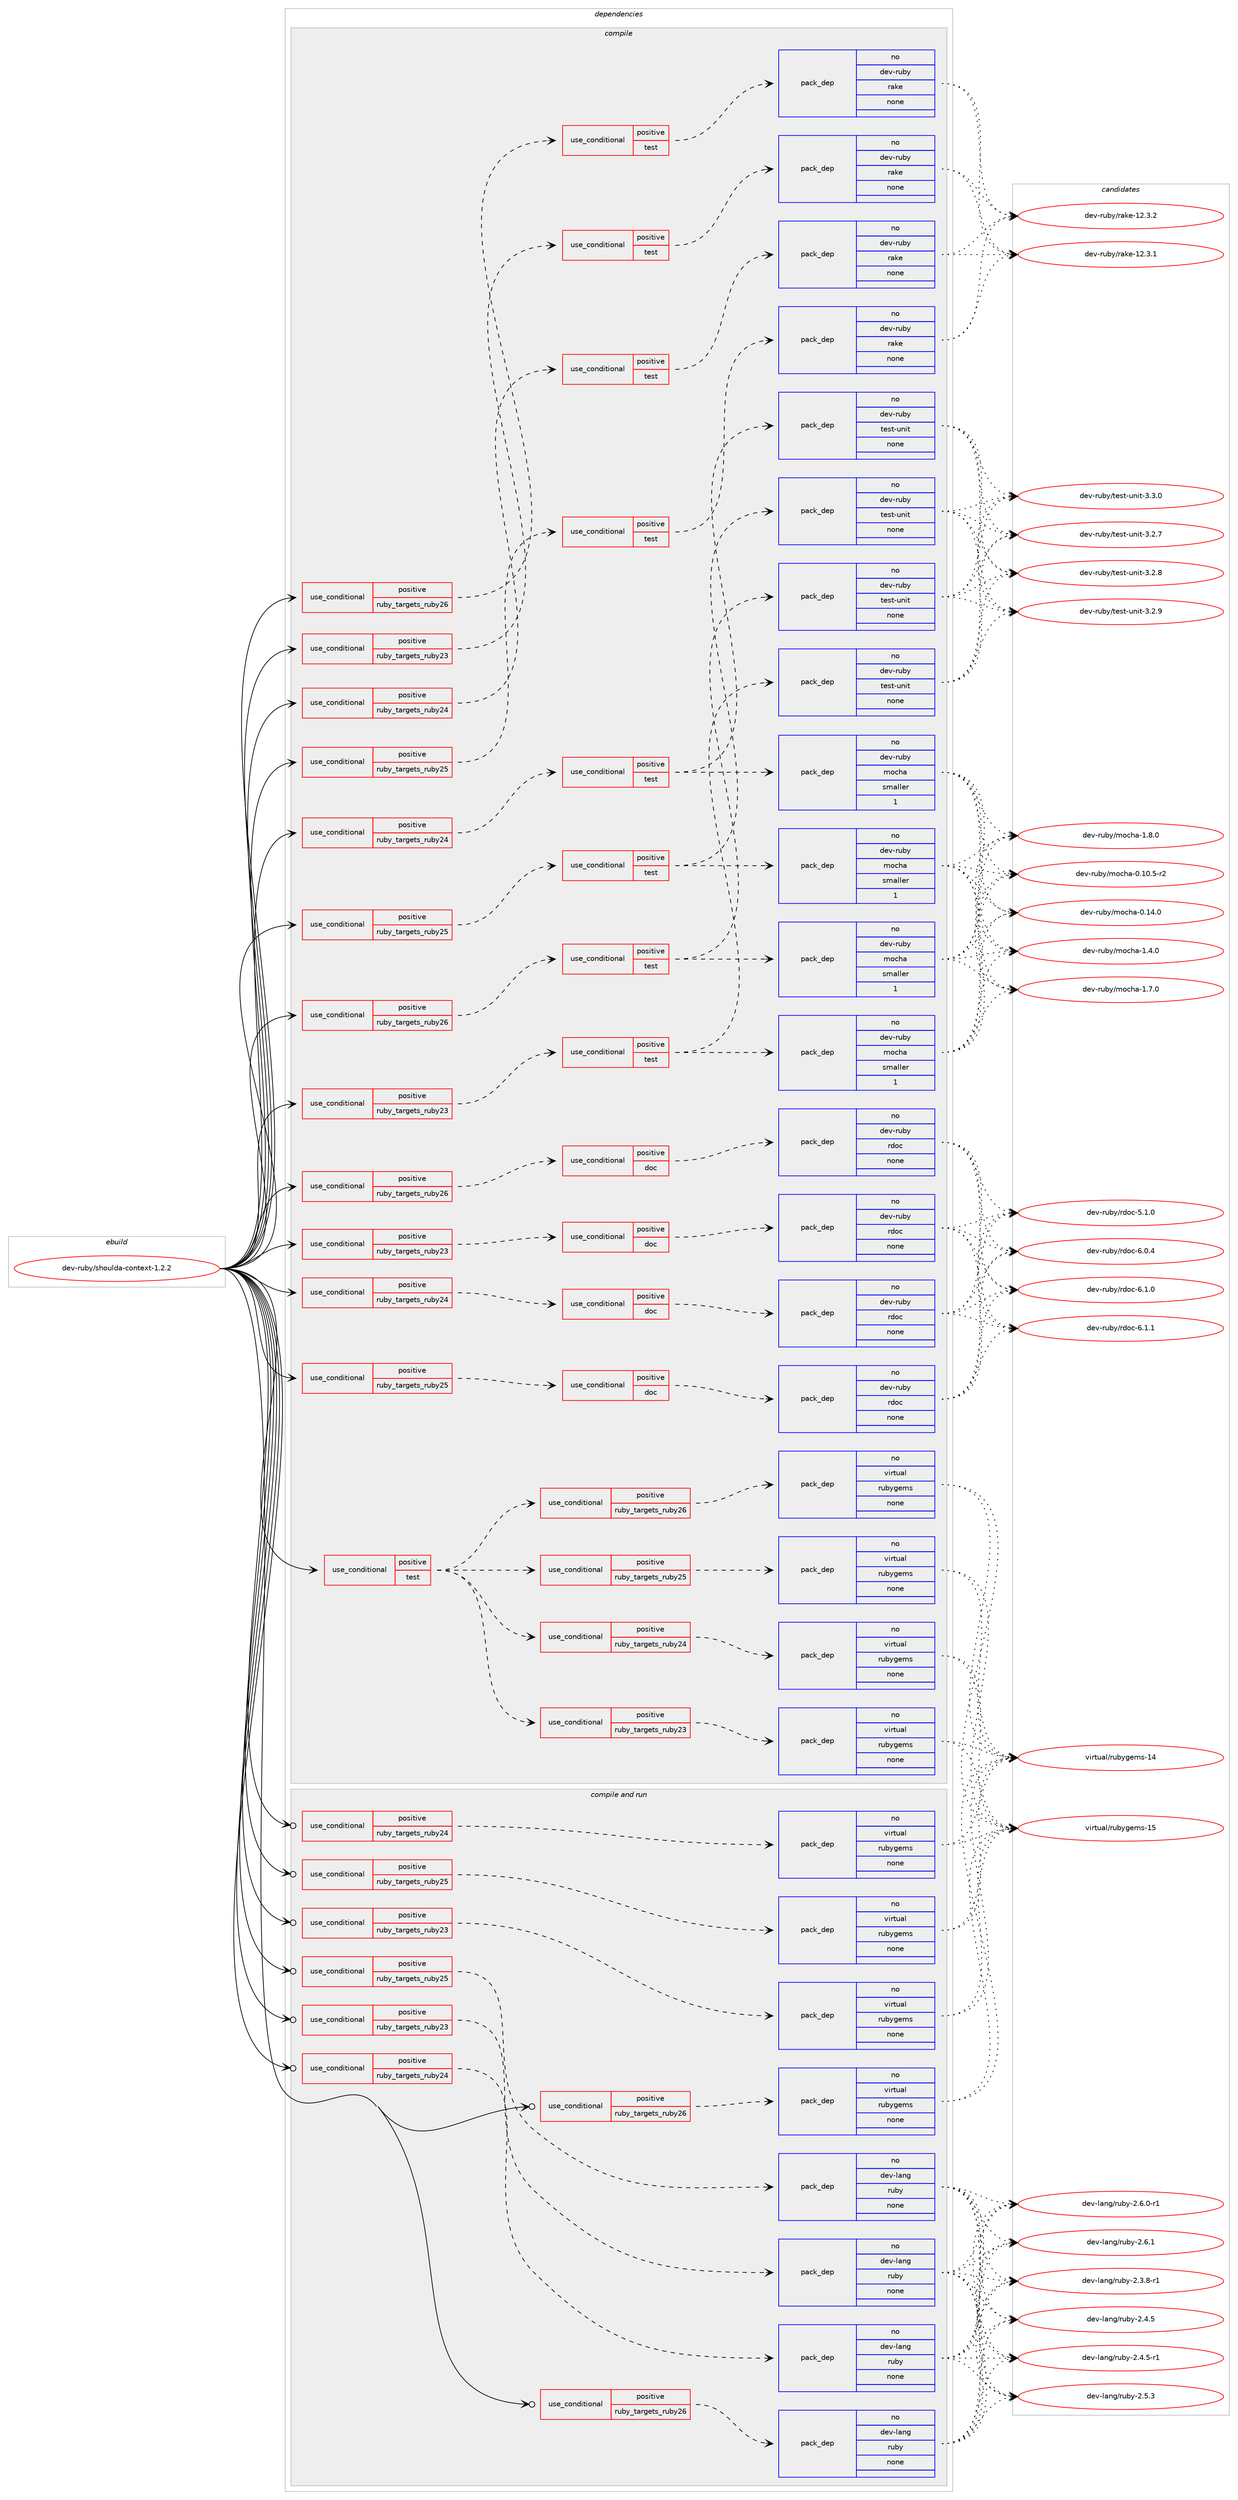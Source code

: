 digraph prolog {

# *************
# Graph options
# *************

newrank=true;
concentrate=true;
compound=true;
graph [rankdir=LR,fontname=Helvetica,fontsize=10,ranksep=1.5];#, ranksep=2.5, nodesep=0.2];
edge  [arrowhead=vee];
node  [fontname=Helvetica,fontsize=10];

# **********
# The ebuild
# **********

subgraph cluster_leftcol {
color=gray;
rank=same;
label=<<i>ebuild</i>>;
id [label="dev-ruby/shoulda-context-1.2.2", color=red, width=4, href="../dev-ruby/shoulda-context-1.2.2.svg"];
}

# ****************
# The dependencies
# ****************

subgraph cluster_midcol {
color=gray;
label=<<i>dependencies</i>>;
subgraph cluster_compile {
fillcolor="#eeeeee";
style=filled;
label=<<i>compile</i>>;
subgraph cond418018 {
dependency1529075 [label=<<TABLE BORDER="0" CELLBORDER="1" CELLSPACING="0" CELLPADDING="4"><TR><TD ROWSPAN="3" CELLPADDING="10">use_conditional</TD></TR><TR><TD>positive</TD></TR><TR><TD>ruby_targets_ruby23</TD></TR></TABLE>>, shape=none, color=red];
subgraph cond418019 {
dependency1529076 [label=<<TABLE BORDER="0" CELLBORDER="1" CELLSPACING="0" CELLPADDING="4"><TR><TD ROWSPAN="3" CELLPADDING="10">use_conditional</TD></TR><TR><TD>positive</TD></TR><TR><TD>doc</TD></TR></TABLE>>, shape=none, color=red];
subgraph pack1087550 {
dependency1529077 [label=<<TABLE BORDER="0" CELLBORDER="1" CELLSPACING="0" CELLPADDING="4" WIDTH="220"><TR><TD ROWSPAN="6" CELLPADDING="30">pack_dep</TD></TR><TR><TD WIDTH="110">no</TD></TR><TR><TD>dev-ruby</TD></TR><TR><TD>rdoc</TD></TR><TR><TD>none</TD></TR><TR><TD></TD></TR></TABLE>>, shape=none, color=blue];
}
dependency1529076:e -> dependency1529077:w [weight=20,style="dashed",arrowhead="vee"];
}
dependency1529075:e -> dependency1529076:w [weight=20,style="dashed",arrowhead="vee"];
}
id:e -> dependency1529075:w [weight=20,style="solid",arrowhead="vee"];
subgraph cond418020 {
dependency1529078 [label=<<TABLE BORDER="0" CELLBORDER="1" CELLSPACING="0" CELLPADDING="4"><TR><TD ROWSPAN="3" CELLPADDING="10">use_conditional</TD></TR><TR><TD>positive</TD></TR><TR><TD>ruby_targets_ruby23</TD></TR></TABLE>>, shape=none, color=red];
subgraph cond418021 {
dependency1529079 [label=<<TABLE BORDER="0" CELLBORDER="1" CELLSPACING="0" CELLPADDING="4"><TR><TD ROWSPAN="3" CELLPADDING="10">use_conditional</TD></TR><TR><TD>positive</TD></TR><TR><TD>test</TD></TR></TABLE>>, shape=none, color=red];
subgraph pack1087551 {
dependency1529080 [label=<<TABLE BORDER="0" CELLBORDER="1" CELLSPACING="0" CELLPADDING="4" WIDTH="220"><TR><TD ROWSPAN="6" CELLPADDING="30">pack_dep</TD></TR><TR><TD WIDTH="110">no</TD></TR><TR><TD>dev-ruby</TD></TR><TR><TD>rake</TD></TR><TR><TD>none</TD></TR><TR><TD></TD></TR></TABLE>>, shape=none, color=blue];
}
dependency1529079:e -> dependency1529080:w [weight=20,style="dashed",arrowhead="vee"];
}
dependency1529078:e -> dependency1529079:w [weight=20,style="dashed",arrowhead="vee"];
}
id:e -> dependency1529078:w [weight=20,style="solid",arrowhead="vee"];
subgraph cond418022 {
dependency1529081 [label=<<TABLE BORDER="0" CELLBORDER="1" CELLSPACING="0" CELLPADDING="4"><TR><TD ROWSPAN="3" CELLPADDING="10">use_conditional</TD></TR><TR><TD>positive</TD></TR><TR><TD>ruby_targets_ruby23</TD></TR></TABLE>>, shape=none, color=red];
subgraph cond418023 {
dependency1529082 [label=<<TABLE BORDER="0" CELLBORDER="1" CELLSPACING="0" CELLPADDING="4"><TR><TD ROWSPAN="3" CELLPADDING="10">use_conditional</TD></TR><TR><TD>positive</TD></TR><TR><TD>test</TD></TR></TABLE>>, shape=none, color=red];
subgraph pack1087552 {
dependency1529083 [label=<<TABLE BORDER="0" CELLBORDER="1" CELLSPACING="0" CELLPADDING="4" WIDTH="220"><TR><TD ROWSPAN="6" CELLPADDING="30">pack_dep</TD></TR><TR><TD WIDTH="110">no</TD></TR><TR><TD>dev-ruby</TD></TR><TR><TD>test-unit</TD></TR><TR><TD>none</TD></TR><TR><TD></TD></TR></TABLE>>, shape=none, color=blue];
}
dependency1529082:e -> dependency1529083:w [weight=20,style="dashed",arrowhead="vee"];
subgraph pack1087553 {
dependency1529084 [label=<<TABLE BORDER="0" CELLBORDER="1" CELLSPACING="0" CELLPADDING="4" WIDTH="220"><TR><TD ROWSPAN="6" CELLPADDING="30">pack_dep</TD></TR><TR><TD WIDTH="110">no</TD></TR><TR><TD>dev-ruby</TD></TR><TR><TD>mocha</TD></TR><TR><TD>smaller</TD></TR><TR><TD>1</TD></TR></TABLE>>, shape=none, color=blue];
}
dependency1529082:e -> dependency1529084:w [weight=20,style="dashed",arrowhead="vee"];
}
dependency1529081:e -> dependency1529082:w [weight=20,style="dashed",arrowhead="vee"];
}
id:e -> dependency1529081:w [weight=20,style="solid",arrowhead="vee"];
subgraph cond418024 {
dependency1529085 [label=<<TABLE BORDER="0" CELLBORDER="1" CELLSPACING="0" CELLPADDING="4"><TR><TD ROWSPAN="3" CELLPADDING="10">use_conditional</TD></TR><TR><TD>positive</TD></TR><TR><TD>ruby_targets_ruby24</TD></TR></TABLE>>, shape=none, color=red];
subgraph cond418025 {
dependency1529086 [label=<<TABLE BORDER="0" CELLBORDER="1" CELLSPACING="0" CELLPADDING="4"><TR><TD ROWSPAN="3" CELLPADDING="10">use_conditional</TD></TR><TR><TD>positive</TD></TR><TR><TD>doc</TD></TR></TABLE>>, shape=none, color=red];
subgraph pack1087554 {
dependency1529087 [label=<<TABLE BORDER="0" CELLBORDER="1" CELLSPACING="0" CELLPADDING="4" WIDTH="220"><TR><TD ROWSPAN="6" CELLPADDING="30">pack_dep</TD></TR><TR><TD WIDTH="110">no</TD></TR><TR><TD>dev-ruby</TD></TR><TR><TD>rdoc</TD></TR><TR><TD>none</TD></TR><TR><TD></TD></TR></TABLE>>, shape=none, color=blue];
}
dependency1529086:e -> dependency1529087:w [weight=20,style="dashed",arrowhead="vee"];
}
dependency1529085:e -> dependency1529086:w [weight=20,style="dashed",arrowhead="vee"];
}
id:e -> dependency1529085:w [weight=20,style="solid",arrowhead="vee"];
subgraph cond418026 {
dependency1529088 [label=<<TABLE BORDER="0" CELLBORDER="1" CELLSPACING="0" CELLPADDING="4"><TR><TD ROWSPAN="3" CELLPADDING="10">use_conditional</TD></TR><TR><TD>positive</TD></TR><TR><TD>ruby_targets_ruby24</TD></TR></TABLE>>, shape=none, color=red];
subgraph cond418027 {
dependency1529089 [label=<<TABLE BORDER="0" CELLBORDER="1" CELLSPACING="0" CELLPADDING="4"><TR><TD ROWSPAN="3" CELLPADDING="10">use_conditional</TD></TR><TR><TD>positive</TD></TR><TR><TD>test</TD></TR></TABLE>>, shape=none, color=red];
subgraph pack1087555 {
dependency1529090 [label=<<TABLE BORDER="0" CELLBORDER="1" CELLSPACING="0" CELLPADDING="4" WIDTH="220"><TR><TD ROWSPAN="6" CELLPADDING="30">pack_dep</TD></TR><TR><TD WIDTH="110">no</TD></TR><TR><TD>dev-ruby</TD></TR><TR><TD>rake</TD></TR><TR><TD>none</TD></TR><TR><TD></TD></TR></TABLE>>, shape=none, color=blue];
}
dependency1529089:e -> dependency1529090:w [weight=20,style="dashed",arrowhead="vee"];
}
dependency1529088:e -> dependency1529089:w [weight=20,style="dashed",arrowhead="vee"];
}
id:e -> dependency1529088:w [weight=20,style="solid",arrowhead="vee"];
subgraph cond418028 {
dependency1529091 [label=<<TABLE BORDER="0" CELLBORDER="1" CELLSPACING="0" CELLPADDING="4"><TR><TD ROWSPAN="3" CELLPADDING="10">use_conditional</TD></TR><TR><TD>positive</TD></TR><TR><TD>ruby_targets_ruby24</TD></TR></TABLE>>, shape=none, color=red];
subgraph cond418029 {
dependency1529092 [label=<<TABLE BORDER="0" CELLBORDER="1" CELLSPACING="0" CELLPADDING="4"><TR><TD ROWSPAN="3" CELLPADDING="10">use_conditional</TD></TR><TR><TD>positive</TD></TR><TR><TD>test</TD></TR></TABLE>>, shape=none, color=red];
subgraph pack1087556 {
dependency1529093 [label=<<TABLE BORDER="0" CELLBORDER="1" CELLSPACING="0" CELLPADDING="4" WIDTH="220"><TR><TD ROWSPAN="6" CELLPADDING="30">pack_dep</TD></TR><TR><TD WIDTH="110">no</TD></TR><TR><TD>dev-ruby</TD></TR><TR><TD>test-unit</TD></TR><TR><TD>none</TD></TR><TR><TD></TD></TR></TABLE>>, shape=none, color=blue];
}
dependency1529092:e -> dependency1529093:w [weight=20,style="dashed",arrowhead="vee"];
subgraph pack1087557 {
dependency1529094 [label=<<TABLE BORDER="0" CELLBORDER="1" CELLSPACING="0" CELLPADDING="4" WIDTH="220"><TR><TD ROWSPAN="6" CELLPADDING="30">pack_dep</TD></TR><TR><TD WIDTH="110">no</TD></TR><TR><TD>dev-ruby</TD></TR><TR><TD>mocha</TD></TR><TR><TD>smaller</TD></TR><TR><TD>1</TD></TR></TABLE>>, shape=none, color=blue];
}
dependency1529092:e -> dependency1529094:w [weight=20,style="dashed",arrowhead="vee"];
}
dependency1529091:e -> dependency1529092:w [weight=20,style="dashed",arrowhead="vee"];
}
id:e -> dependency1529091:w [weight=20,style="solid",arrowhead="vee"];
subgraph cond418030 {
dependency1529095 [label=<<TABLE BORDER="0" CELLBORDER="1" CELLSPACING="0" CELLPADDING="4"><TR><TD ROWSPAN="3" CELLPADDING="10">use_conditional</TD></TR><TR><TD>positive</TD></TR><TR><TD>ruby_targets_ruby25</TD></TR></TABLE>>, shape=none, color=red];
subgraph cond418031 {
dependency1529096 [label=<<TABLE BORDER="0" CELLBORDER="1" CELLSPACING="0" CELLPADDING="4"><TR><TD ROWSPAN="3" CELLPADDING="10">use_conditional</TD></TR><TR><TD>positive</TD></TR><TR><TD>doc</TD></TR></TABLE>>, shape=none, color=red];
subgraph pack1087558 {
dependency1529097 [label=<<TABLE BORDER="0" CELLBORDER="1" CELLSPACING="0" CELLPADDING="4" WIDTH="220"><TR><TD ROWSPAN="6" CELLPADDING="30">pack_dep</TD></TR><TR><TD WIDTH="110">no</TD></TR><TR><TD>dev-ruby</TD></TR><TR><TD>rdoc</TD></TR><TR><TD>none</TD></TR><TR><TD></TD></TR></TABLE>>, shape=none, color=blue];
}
dependency1529096:e -> dependency1529097:w [weight=20,style="dashed",arrowhead="vee"];
}
dependency1529095:e -> dependency1529096:w [weight=20,style="dashed",arrowhead="vee"];
}
id:e -> dependency1529095:w [weight=20,style="solid",arrowhead="vee"];
subgraph cond418032 {
dependency1529098 [label=<<TABLE BORDER="0" CELLBORDER="1" CELLSPACING="0" CELLPADDING="4"><TR><TD ROWSPAN="3" CELLPADDING="10">use_conditional</TD></TR><TR><TD>positive</TD></TR><TR><TD>ruby_targets_ruby25</TD></TR></TABLE>>, shape=none, color=red];
subgraph cond418033 {
dependency1529099 [label=<<TABLE BORDER="0" CELLBORDER="1" CELLSPACING="0" CELLPADDING="4"><TR><TD ROWSPAN="3" CELLPADDING="10">use_conditional</TD></TR><TR><TD>positive</TD></TR><TR><TD>test</TD></TR></TABLE>>, shape=none, color=red];
subgraph pack1087559 {
dependency1529100 [label=<<TABLE BORDER="0" CELLBORDER="1" CELLSPACING="0" CELLPADDING="4" WIDTH="220"><TR><TD ROWSPAN="6" CELLPADDING="30">pack_dep</TD></TR><TR><TD WIDTH="110">no</TD></TR><TR><TD>dev-ruby</TD></TR><TR><TD>rake</TD></TR><TR><TD>none</TD></TR><TR><TD></TD></TR></TABLE>>, shape=none, color=blue];
}
dependency1529099:e -> dependency1529100:w [weight=20,style="dashed",arrowhead="vee"];
}
dependency1529098:e -> dependency1529099:w [weight=20,style="dashed",arrowhead="vee"];
}
id:e -> dependency1529098:w [weight=20,style="solid",arrowhead="vee"];
subgraph cond418034 {
dependency1529101 [label=<<TABLE BORDER="0" CELLBORDER="1" CELLSPACING="0" CELLPADDING="4"><TR><TD ROWSPAN="3" CELLPADDING="10">use_conditional</TD></TR><TR><TD>positive</TD></TR><TR><TD>ruby_targets_ruby25</TD></TR></TABLE>>, shape=none, color=red];
subgraph cond418035 {
dependency1529102 [label=<<TABLE BORDER="0" CELLBORDER="1" CELLSPACING="0" CELLPADDING="4"><TR><TD ROWSPAN="3" CELLPADDING="10">use_conditional</TD></TR><TR><TD>positive</TD></TR><TR><TD>test</TD></TR></TABLE>>, shape=none, color=red];
subgraph pack1087560 {
dependency1529103 [label=<<TABLE BORDER="0" CELLBORDER="1" CELLSPACING="0" CELLPADDING="4" WIDTH="220"><TR><TD ROWSPAN="6" CELLPADDING="30">pack_dep</TD></TR><TR><TD WIDTH="110">no</TD></TR><TR><TD>dev-ruby</TD></TR><TR><TD>test-unit</TD></TR><TR><TD>none</TD></TR><TR><TD></TD></TR></TABLE>>, shape=none, color=blue];
}
dependency1529102:e -> dependency1529103:w [weight=20,style="dashed",arrowhead="vee"];
subgraph pack1087561 {
dependency1529104 [label=<<TABLE BORDER="0" CELLBORDER="1" CELLSPACING="0" CELLPADDING="4" WIDTH="220"><TR><TD ROWSPAN="6" CELLPADDING="30">pack_dep</TD></TR><TR><TD WIDTH="110">no</TD></TR><TR><TD>dev-ruby</TD></TR><TR><TD>mocha</TD></TR><TR><TD>smaller</TD></TR><TR><TD>1</TD></TR></TABLE>>, shape=none, color=blue];
}
dependency1529102:e -> dependency1529104:w [weight=20,style="dashed",arrowhead="vee"];
}
dependency1529101:e -> dependency1529102:w [weight=20,style="dashed",arrowhead="vee"];
}
id:e -> dependency1529101:w [weight=20,style="solid",arrowhead="vee"];
subgraph cond418036 {
dependency1529105 [label=<<TABLE BORDER="0" CELLBORDER="1" CELLSPACING="0" CELLPADDING="4"><TR><TD ROWSPAN="3" CELLPADDING="10">use_conditional</TD></TR><TR><TD>positive</TD></TR><TR><TD>ruby_targets_ruby26</TD></TR></TABLE>>, shape=none, color=red];
subgraph cond418037 {
dependency1529106 [label=<<TABLE BORDER="0" CELLBORDER="1" CELLSPACING="0" CELLPADDING="4"><TR><TD ROWSPAN="3" CELLPADDING="10">use_conditional</TD></TR><TR><TD>positive</TD></TR><TR><TD>doc</TD></TR></TABLE>>, shape=none, color=red];
subgraph pack1087562 {
dependency1529107 [label=<<TABLE BORDER="0" CELLBORDER="1" CELLSPACING="0" CELLPADDING="4" WIDTH="220"><TR><TD ROWSPAN="6" CELLPADDING="30">pack_dep</TD></TR><TR><TD WIDTH="110">no</TD></TR><TR><TD>dev-ruby</TD></TR><TR><TD>rdoc</TD></TR><TR><TD>none</TD></TR><TR><TD></TD></TR></TABLE>>, shape=none, color=blue];
}
dependency1529106:e -> dependency1529107:w [weight=20,style="dashed",arrowhead="vee"];
}
dependency1529105:e -> dependency1529106:w [weight=20,style="dashed",arrowhead="vee"];
}
id:e -> dependency1529105:w [weight=20,style="solid",arrowhead="vee"];
subgraph cond418038 {
dependency1529108 [label=<<TABLE BORDER="0" CELLBORDER="1" CELLSPACING="0" CELLPADDING="4"><TR><TD ROWSPAN="3" CELLPADDING="10">use_conditional</TD></TR><TR><TD>positive</TD></TR><TR><TD>ruby_targets_ruby26</TD></TR></TABLE>>, shape=none, color=red];
subgraph cond418039 {
dependency1529109 [label=<<TABLE BORDER="0" CELLBORDER="1" CELLSPACING="0" CELLPADDING="4"><TR><TD ROWSPAN="3" CELLPADDING="10">use_conditional</TD></TR><TR><TD>positive</TD></TR><TR><TD>test</TD></TR></TABLE>>, shape=none, color=red];
subgraph pack1087563 {
dependency1529110 [label=<<TABLE BORDER="0" CELLBORDER="1" CELLSPACING="0" CELLPADDING="4" WIDTH="220"><TR><TD ROWSPAN="6" CELLPADDING="30">pack_dep</TD></TR><TR><TD WIDTH="110">no</TD></TR><TR><TD>dev-ruby</TD></TR><TR><TD>rake</TD></TR><TR><TD>none</TD></TR><TR><TD></TD></TR></TABLE>>, shape=none, color=blue];
}
dependency1529109:e -> dependency1529110:w [weight=20,style="dashed",arrowhead="vee"];
}
dependency1529108:e -> dependency1529109:w [weight=20,style="dashed",arrowhead="vee"];
}
id:e -> dependency1529108:w [weight=20,style="solid",arrowhead="vee"];
subgraph cond418040 {
dependency1529111 [label=<<TABLE BORDER="0" CELLBORDER="1" CELLSPACING="0" CELLPADDING="4"><TR><TD ROWSPAN="3" CELLPADDING="10">use_conditional</TD></TR><TR><TD>positive</TD></TR><TR><TD>ruby_targets_ruby26</TD></TR></TABLE>>, shape=none, color=red];
subgraph cond418041 {
dependency1529112 [label=<<TABLE BORDER="0" CELLBORDER="1" CELLSPACING="0" CELLPADDING="4"><TR><TD ROWSPAN="3" CELLPADDING="10">use_conditional</TD></TR><TR><TD>positive</TD></TR><TR><TD>test</TD></TR></TABLE>>, shape=none, color=red];
subgraph pack1087564 {
dependency1529113 [label=<<TABLE BORDER="0" CELLBORDER="1" CELLSPACING="0" CELLPADDING="4" WIDTH="220"><TR><TD ROWSPAN="6" CELLPADDING="30">pack_dep</TD></TR><TR><TD WIDTH="110">no</TD></TR><TR><TD>dev-ruby</TD></TR><TR><TD>test-unit</TD></TR><TR><TD>none</TD></TR><TR><TD></TD></TR></TABLE>>, shape=none, color=blue];
}
dependency1529112:e -> dependency1529113:w [weight=20,style="dashed",arrowhead="vee"];
subgraph pack1087565 {
dependency1529114 [label=<<TABLE BORDER="0" CELLBORDER="1" CELLSPACING="0" CELLPADDING="4" WIDTH="220"><TR><TD ROWSPAN="6" CELLPADDING="30">pack_dep</TD></TR><TR><TD WIDTH="110">no</TD></TR><TR><TD>dev-ruby</TD></TR><TR><TD>mocha</TD></TR><TR><TD>smaller</TD></TR><TR><TD>1</TD></TR></TABLE>>, shape=none, color=blue];
}
dependency1529112:e -> dependency1529114:w [weight=20,style="dashed",arrowhead="vee"];
}
dependency1529111:e -> dependency1529112:w [weight=20,style="dashed",arrowhead="vee"];
}
id:e -> dependency1529111:w [weight=20,style="solid",arrowhead="vee"];
subgraph cond418042 {
dependency1529115 [label=<<TABLE BORDER="0" CELLBORDER="1" CELLSPACING="0" CELLPADDING="4"><TR><TD ROWSPAN="3" CELLPADDING="10">use_conditional</TD></TR><TR><TD>positive</TD></TR><TR><TD>test</TD></TR></TABLE>>, shape=none, color=red];
subgraph cond418043 {
dependency1529116 [label=<<TABLE BORDER="0" CELLBORDER="1" CELLSPACING="0" CELLPADDING="4"><TR><TD ROWSPAN="3" CELLPADDING="10">use_conditional</TD></TR><TR><TD>positive</TD></TR><TR><TD>ruby_targets_ruby23</TD></TR></TABLE>>, shape=none, color=red];
subgraph pack1087566 {
dependency1529117 [label=<<TABLE BORDER="0" CELLBORDER="1" CELLSPACING="0" CELLPADDING="4" WIDTH="220"><TR><TD ROWSPAN="6" CELLPADDING="30">pack_dep</TD></TR><TR><TD WIDTH="110">no</TD></TR><TR><TD>virtual</TD></TR><TR><TD>rubygems</TD></TR><TR><TD>none</TD></TR><TR><TD></TD></TR></TABLE>>, shape=none, color=blue];
}
dependency1529116:e -> dependency1529117:w [weight=20,style="dashed",arrowhead="vee"];
}
dependency1529115:e -> dependency1529116:w [weight=20,style="dashed",arrowhead="vee"];
subgraph cond418044 {
dependency1529118 [label=<<TABLE BORDER="0" CELLBORDER="1" CELLSPACING="0" CELLPADDING="4"><TR><TD ROWSPAN="3" CELLPADDING="10">use_conditional</TD></TR><TR><TD>positive</TD></TR><TR><TD>ruby_targets_ruby24</TD></TR></TABLE>>, shape=none, color=red];
subgraph pack1087567 {
dependency1529119 [label=<<TABLE BORDER="0" CELLBORDER="1" CELLSPACING="0" CELLPADDING="4" WIDTH="220"><TR><TD ROWSPAN="6" CELLPADDING="30">pack_dep</TD></TR><TR><TD WIDTH="110">no</TD></TR><TR><TD>virtual</TD></TR><TR><TD>rubygems</TD></TR><TR><TD>none</TD></TR><TR><TD></TD></TR></TABLE>>, shape=none, color=blue];
}
dependency1529118:e -> dependency1529119:w [weight=20,style="dashed",arrowhead="vee"];
}
dependency1529115:e -> dependency1529118:w [weight=20,style="dashed",arrowhead="vee"];
subgraph cond418045 {
dependency1529120 [label=<<TABLE BORDER="0" CELLBORDER="1" CELLSPACING="0" CELLPADDING="4"><TR><TD ROWSPAN="3" CELLPADDING="10">use_conditional</TD></TR><TR><TD>positive</TD></TR><TR><TD>ruby_targets_ruby25</TD></TR></TABLE>>, shape=none, color=red];
subgraph pack1087568 {
dependency1529121 [label=<<TABLE BORDER="0" CELLBORDER="1" CELLSPACING="0" CELLPADDING="4" WIDTH="220"><TR><TD ROWSPAN="6" CELLPADDING="30">pack_dep</TD></TR><TR><TD WIDTH="110">no</TD></TR><TR><TD>virtual</TD></TR><TR><TD>rubygems</TD></TR><TR><TD>none</TD></TR><TR><TD></TD></TR></TABLE>>, shape=none, color=blue];
}
dependency1529120:e -> dependency1529121:w [weight=20,style="dashed",arrowhead="vee"];
}
dependency1529115:e -> dependency1529120:w [weight=20,style="dashed",arrowhead="vee"];
subgraph cond418046 {
dependency1529122 [label=<<TABLE BORDER="0" CELLBORDER="1" CELLSPACING="0" CELLPADDING="4"><TR><TD ROWSPAN="3" CELLPADDING="10">use_conditional</TD></TR><TR><TD>positive</TD></TR><TR><TD>ruby_targets_ruby26</TD></TR></TABLE>>, shape=none, color=red];
subgraph pack1087569 {
dependency1529123 [label=<<TABLE BORDER="0" CELLBORDER="1" CELLSPACING="0" CELLPADDING="4" WIDTH="220"><TR><TD ROWSPAN="6" CELLPADDING="30">pack_dep</TD></TR><TR><TD WIDTH="110">no</TD></TR><TR><TD>virtual</TD></TR><TR><TD>rubygems</TD></TR><TR><TD>none</TD></TR><TR><TD></TD></TR></TABLE>>, shape=none, color=blue];
}
dependency1529122:e -> dependency1529123:w [weight=20,style="dashed",arrowhead="vee"];
}
dependency1529115:e -> dependency1529122:w [weight=20,style="dashed",arrowhead="vee"];
}
id:e -> dependency1529115:w [weight=20,style="solid",arrowhead="vee"];
}
subgraph cluster_compileandrun {
fillcolor="#eeeeee";
style=filled;
label=<<i>compile and run</i>>;
subgraph cond418047 {
dependency1529124 [label=<<TABLE BORDER="0" CELLBORDER="1" CELLSPACING="0" CELLPADDING="4"><TR><TD ROWSPAN="3" CELLPADDING="10">use_conditional</TD></TR><TR><TD>positive</TD></TR><TR><TD>ruby_targets_ruby23</TD></TR></TABLE>>, shape=none, color=red];
subgraph pack1087570 {
dependency1529125 [label=<<TABLE BORDER="0" CELLBORDER="1" CELLSPACING="0" CELLPADDING="4" WIDTH="220"><TR><TD ROWSPAN="6" CELLPADDING="30">pack_dep</TD></TR><TR><TD WIDTH="110">no</TD></TR><TR><TD>dev-lang</TD></TR><TR><TD>ruby</TD></TR><TR><TD>none</TD></TR><TR><TD></TD></TR></TABLE>>, shape=none, color=blue];
}
dependency1529124:e -> dependency1529125:w [weight=20,style="dashed",arrowhead="vee"];
}
id:e -> dependency1529124:w [weight=20,style="solid",arrowhead="odotvee"];
subgraph cond418048 {
dependency1529126 [label=<<TABLE BORDER="0" CELLBORDER="1" CELLSPACING="0" CELLPADDING="4"><TR><TD ROWSPAN="3" CELLPADDING="10">use_conditional</TD></TR><TR><TD>positive</TD></TR><TR><TD>ruby_targets_ruby23</TD></TR></TABLE>>, shape=none, color=red];
subgraph pack1087571 {
dependency1529127 [label=<<TABLE BORDER="0" CELLBORDER="1" CELLSPACING="0" CELLPADDING="4" WIDTH="220"><TR><TD ROWSPAN="6" CELLPADDING="30">pack_dep</TD></TR><TR><TD WIDTH="110">no</TD></TR><TR><TD>virtual</TD></TR><TR><TD>rubygems</TD></TR><TR><TD>none</TD></TR><TR><TD></TD></TR></TABLE>>, shape=none, color=blue];
}
dependency1529126:e -> dependency1529127:w [weight=20,style="dashed",arrowhead="vee"];
}
id:e -> dependency1529126:w [weight=20,style="solid",arrowhead="odotvee"];
subgraph cond418049 {
dependency1529128 [label=<<TABLE BORDER="0" CELLBORDER="1" CELLSPACING="0" CELLPADDING="4"><TR><TD ROWSPAN="3" CELLPADDING="10">use_conditional</TD></TR><TR><TD>positive</TD></TR><TR><TD>ruby_targets_ruby24</TD></TR></TABLE>>, shape=none, color=red];
subgraph pack1087572 {
dependency1529129 [label=<<TABLE BORDER="0" CELLBORDER="1" CELLSPACING="0" CELLPADDING="4" WIDTH="220"><TR><TD ROWSPAN="6" CELLPADDING="30">pack_dep</TD></TR><TR><TD WIDTH="110">no</TD></TR><TR><TD>dev-lang</TD></TR><TR><TD>ruby</TD></TR><TR><TD>none</TD></TR><TR><TD></TD></TR></TABLE>>, shape=none, color=blue];
}
dependency1529128:e -> dependency1529129:w [weight=20,style="dashed",arrowhead="vee"];
}
id:e -> dependency1529128:w [weight=20,style="solid",arrowhead="odotvee"];
subgraph cond418050 {
dependency1529130 [label=<<TABLE BORDER="0" CELLBORDER="1" CELLSPACING="0" CELLPADDING="4"><TR><TD ROWSPAN="3" CELLPADDING="10">use_conditional</TD></TR><TR><TD>positive</TD></TR><TR><TD>ruby_targets_ruby24</TD></TR></TABLE>>, shape=none, color=red];
subgraph pack1087573 {
dependency1529131 [label=<<TABLE BORDER="0" CELLBORDER="1" CELLSPACING="0" CELLPADDING="4" WIDTH="220"><TR><TD ROWSPAN="6" CELLPADDING="30">pack_dep</TD></TR><TR><TD WIDTH="110">no</TD></TR><TR><TD>virtual</TD></TR><TR><TD>rubygems</TD></TR><TR><TD>none</TD></TR><TR><TD></TD></TR></TABLE>>, shape=none, color=blue];
}
dependency1529130:e -> dependency1529131:w [weight=20,style="dashed",arrowhead="vee"];
}
id:e -> dependency1529130:w [weight=20,style="solid",arrowhead="odotvee"];
subgraph cond418051 {
dependency1529132 [label=<<TABLE BORDER="0" CELLBORDER="1" CELLSPACING="0" CELLPADDING="4"><TR><TD ROWSPAN="3" CELLPADDING="10">use_conditional</TD></TR><TR><TD>positive</TD></TR><TR><TD>ruby_targets_ruby25</TD></TR></TABLE>>, shape=none, color=red];
subgraph pack1087574 {
dependency1529133 [label=<<TABLE BORDER="0" CELLBORDER="1" CELLSPACING="0" CELLPADDING="4" WIDTH="220"><TR><TD ROWSPAN="6" CELLPADDING="30">pack_dep</TD></TR><TR><TD WIDTH="110">no</TD></TR><TR><TD>dev-lang</TD></TR><TR><TD>ruby</TD></TR><TR><TD>none</TD></TR><TR><TD></TD></TR></TABLE>>, shape=none, color=blue];
}
dependency1529132:e -> dependency1529133:w [weight=20,style="dashed",arrowhead="vee"];
}
id:e -> dependency1529132:w [weight=20,style="solid",arrowhead="odotvee"];
subgraph cond418052 {
dependency1529134 [label=<<TABLE BORDER="0" CELLBORDER="1" CELLSPACING="0" CELLPADDING="4"><TR><TD ROWSPAN="3" CELLPADDING="10">use_conditional</TD></TR><TR><TD>positive</TD></TR><TR><TD>ruby_targets_ruby25</TD></TR></TABLE>>, shape=none, color=red];
subgraph pack1087575 {
dependency1529135 [label=<<TABLE BORDER="0" CELLBORDER="1" CELLSPACING="0" CELLPADDING="4" WIDTH="220"><TR><TD ROWSPAN="6" CELLPADDING="30">pack_dep</TD></TR><TR><TD WIDTH="110">no</TD></TR><TR><TD>virtual</TD></TR><TR><TD>rubygems</TD></TR><TR><TD>none</TD></TR><TR><TD></TD></TR></TABLE>>, shape=none, color=blue];
}
dependency1529134:e -> dependency1529135:w [weight=20,style="dashed",arrowhead="vee"];
}
id:e -> dependency1529134:w [weight=20,style="solid",arrowhead="odotvee"];
subgraph cond418053 {
dependency1529136 [label=<<TABLE BORDER="0" CELLBORDER="1" CELLSPACING="0" CELLPADDING="4"><TR><TD ROWSPAN="3" CELLPADDING="10">use_conditional</TD></TR><TR><TD>positive</TD></TR><TR><TD>ruby_targets_ruby26</TD></TR></TABLE>>, shape=none, color=red];
subgraph pack1087576 {
dependency1529137 [label=<<TABLE BORDER="0" CELLBORDER="1" CELLSPACING="0" CELLPADDING="4" WIDTH="220"><TR><TD ROWSPAN="6" CELLPADDING="30">pack_dep</TD></TR><TR><TD WIDTH="110">no</TD></TR><TR><TD>dev-lang</TD></TR><TR><TD>ruby</TD></TR><TR><TD>none</TD></TR><TR><TD></TD></TR></TABLE>>, shape=none, color=blue];
}
dependency1529136:e -> dependency1529137:w [weight=20,style="dashed",arrowhead="vee"];
}
id:e -> dependency1529136:w [weight=20,style="solid",arrowhead="odotvee"];
subgraph cond418054 {
dependency1529138 [label=<<TABLE BORDER="0" CELLBORDER="1" CELLSPACING="0" CELLPADDING="4"><TR><TD ROWSPAN="3" CELLPADDING="10">use_conditional</TD></TR><TR><TD>positive</TD></TR><TR><TD>ruby_targets_ruby26</TD></TR></TABLE>>, shape=none, color=red];
subgraph pack1087577 {
dependency1529139 [label=<<TABLE BORDER="0" CELLBORDER="1" CELLSPACING="0" CELLPADDING="4" WIDTH="220"><TR><TD ROWSPAN="6" CELLPADDING="30">pack_dep</TD></TR><TR><TD WIDTH="110">no</TD></TR><TR><TD>virtual</TD></TR><TR><TD>rubygems</TD></TR><TR><TD>none</TD></TR><TR><TD></TD></TR></TABLE>>, shape=none, color=blue];
}
dependency1529138:e -> dependency1529139:w [weight=20,style="dashed",arrowhead="vee"];
}
id:e -> dependency1529138:w [weight=20,style="solid",arrowhead="odotvee"];
}
subgraph cluster_run {
fillcolor="#eeeeee";
style=filled;
label=<<i>run</i>>;
}
}

# **************
# The candidates
# **************

subgraph cluster_choices {
rank=same;
color=gray;
label=<<i>candidates</i>>;

subgraph choice1087550 {
color=black;
nodesep=1;
choice10010111845114117981214711410011199455346494648 [label="dev-ruby/rdoc-5.1.0", color=red, width=4,href="../dev-ruby/rdoc-5.1.0.svg"];
choice10010111845114117981214711410011199455446484652 [label="dev-ruby/rdoc-6.0.4", color=red, width=4,href="../dev-ruby/rdoc-6.0.4.svg"];
choice10010111845114117981214711410011199455446494648 [label="dev-ruby/rdoc-6.1.0", color=red, width=4,href="../dev-ruby/rdoc-6.1.0.svg"];
choice10010111845114117981214711410011199455446494649 [label="dev-ruby/rdoc-6.1.1", color=red, width=4,href="../dev-ruby/rdoc-6.1.1.svg"];
dependency1529077:e -> choice10010111845114117981214711410011199455346494648:w [style=dotted,weight="100"];
dependency1529077:e -> choice10010111845114117981214711410011199455446484652:w [style=dotted,weight="100"];
dependency1529077:e -> choice10010111845114117981214711410011199455446494648:w [style=dotted,weight="100"];
dependency1529077:e -> choice10010111845114117981214711410011199455446494649:w [style=dotted,weight="100"];
}
subgraph choice1087551 {
color=black;
nodesep=1;
choice1001011184511411798121471149710710145495046514649 [label="dev-ruby/rake-12.3.1", color=red, width=4,href="../dev-ruby/rake-12.3.1.svg"];
choice1001011184511411798121471149710710145495046514650 [label="dev-ruby/rake-12.3.2", color=red, width=4,href="../dev-ruby/rake-12.3.2.svg"];
dependency1529080:e -> choice1001011184511411798121471149710710145495046514649:w [style=dotted,weight="100"];
dependency1529080:e -> choice1001011184511411798121471149710710145495046514650:w [style=dotted,weight="100"];
}
subgraph choice1087552 {
color=black;
nodesep=1;
choice10010111845114117981214711610111511645117110105116455146504655 [label="dev-ruby/test-unit-3.2.7", color=red, width=4,href="../dev-ruby/test-unit-3.2.7.svg"];
choice10010111845114117981214711610111511645117110105116455146504656 [label="dev-ruby/test-unit-3.2.8", color=red, width=4,href="../dev-ruby/test-unit-3.2.8.svg"];
choice10010111845114117981214711610111511645117110105116455146504657 [label="dev-ruby/test-unit-3.2.9", color=red, width=4,href="../dev-ruby/test-unit-3.2.9.svg"];
choice10010111845114117981214711610111511645117110105116455146514648 [label="dev-ruby/test-unit-3.3.0", color=red, width=4,href="../dev-ruby/test-unit-3.3.0.svg"];
dependency1529083:e -> choice10010111845114117981214711610111511645117110105116455146504655:w [style=dotted,weight="100"];
dependency1529083:e -> choice10010111845114117981214711610111511645117110105116455146504656:w [style=dotted,weight="100"];
dependency1529083:e -> choice10010111845114117981214711610111511645117110105116455146504657:w [style=dotted,weight="100"];
dependency1529083:e -> choice10010111845114117981214711610111511645117110105116455146514648:w [style=dotted,weight="100"];
}
subgraph choice1087553 {
color=black;
nodesep=1;
choice1001011184511411798121471091119910497454846494846534511450 [label="dev-ruby/mocha-0.10.5-r2", color=red, width=4,href="../dev-ruby/mocha-0.10.5-r2.svg"];
choice100101118451141179812147109111991049745484649524648 [label="dev-ruby/mocha-0.14.0", color=red, width=4,href="../dev-ruby/mocha-0.14.0.svg"];
choice1001011184511411798121471091119910497454946524648 [label="dev-ruby/mocha-1.4.0", color=red, width=4,href="../dev-ruby/mocha-1.4.0.svg"];
choice1001011184511411798121471091119910497454946554648 [label="dev-ruby/mocha-1.7.0", color=red, width=4,href="../dev-ruby/mocha-1.7.0.svg"];
choice1001011184511411798121471091119910497454946564648 [label="dev-ruby/mocha-1.8.0", color=red, width=4,href="../dev-ruby/mocha-1.8.0.svg"];
dependency1529084:e -> choice1001011184511411798121471091119910497454846494846534511450:w [style=dotted,weight="100"];
dependency1529084:e -> choice100101118451141179812147109111991049745484649524648:w [style=dotted,weight="100"];
dependency1529084:e -> choice1001011184511411798121471091119910497454946524648:w [style=dotted,weight="100"];
dependency1529084:e -> choice1001011184511411798121471091119910497454946554648:w [style=dotted,weight="100"];
dependency1529084:e -> choice1001011184511411798121471091119910497454946564648:w [style=dotted,weight="100"];
}
subgraph choice1087554 {
color=black;
nodesep=1;
choice10010111845114117981214711410011199455346494648 [label="dev-ruby/rdoc-5.1.0", color=red, width=4,href="../dev-ruby/rdoc-5.1.0.svg"];
choice10010111845114117981214711410011199455446484652 [label="dev-ruby/rdoc-6.0.4", color=red, width=4,href="../dev-ruby/rdoc-6.0.4.svg"];
choice10010111845114117981214711410011199455446494648 [label="dev-ruby/rdoc-6.1.0", color=red, width=4,href="../dev-ruby/rdoc-6.1.0.svg"];
choice10010111845114117981214711410011199455446494649 [label="dev-ruby/rdoc-6.1.1", color=red, width=4,href="../dev-ruby/rdoc-6.1.1.svg"];
dependency1529087:e -> choice10010111845114117981214711410011199455346494648:w [style=dotted,weight="100"];
dependency1529087:e -> choice10010111845114117981214711410011199455446484652:w [style=dotted,weight="100"];
dependency1529087:e -> choice10010111845114117981214711410011199455446494648:w [style=dotted,weight="100"];
dependency1529087:e -> choice10010111845114117981214711410011199455446494649:w [style=dotted,weight="100"];
}
subgraph choice1087555 {
color=black;
nodesep=1;
choice1001011184511411798121471149710710145495046514649 [label="dev-ruby/rake-12.3.1", color=red, width=4,href="../dev-ruby/rake-12.3.1.svg"];
choice1001011184511411798121471149710710145495046514650 [label="dev-ruby/rake-12.3.2", color=red, width=4,href="../dev-ruby/rake-12.3.2.svg"];
dependency1529090:e -> choice1001011184511411798121471149710710145495046514649:w [style=dotted,weight="100"];
dependency1529090:e -> choice1001011184511411798121471149710710145495046514650:w [style=dotted,weight="100"];
}
subgraph choice1087556 {
color=black;
nodesep=1;
choice10010111845114117981214711610111511645117110105116455146504655 [label="dev-ruby/test-unit-3.2.7", color=red, width=4,href="../dev-ruby/test-unit-3.2.7.svg"];
choice10010111845114117981214711610111511645117110105116455146504656 [label="dev-ruby/test-unit-3.2.8", color=red, width=4,href="../dev-ruby/test-unit-3.2.8.svg"];
choice10010111845114117981214711610111511645117110105116455146504657 [label="dev-ruby/test-unit-3.2.9", color=red, width=4,href="../dev-ruby/test-unit-3.2.9.svg"];
choice10010111845114117981214711610111511645117110105116455146514648 [label="dev-ruby/test-unit-3.3.0", color=red, width=4,href="../dev-ruby/test-unit-3.3.0.svg"];
dependency1529093:e -> choice10010111845114117981214711610111511645117110105116455146504655:w [style=dotted,weight="100"];
dependency1529093:e -> choice10010111845114117981214711610111511645117110105116455146504656:w [style=dotted,weight="100"];
dependency1529093:e -> choice10010111845114117981214711610111511645117110105116455146504657:w [style=dotted,weight="100"];
dependency1529093:e -> choice10010111845114117981214711610111511645117110105116455146514648:w [style=dotted,weight="100"];
}
subgraph choice1087557 {
color=black;
nodesep=1;
choice1001011184511411798121471091119910497454846494846534511450 [label="dev-ruby/mocha-0.10.5-r2", color=red, width=4,href="../dev-ruby/mocha-0.10.5-r2.svg"];
choice100101118451141179812147109111991049745484649524648 [label="dev-ruby/mocha-0.14.0", color=red, width=4,href="../dev-ruby/mocha-0.14.0.svg"];
choice1001011184511411798121471091119910497454946524648 [label="dev-ruby/mocha-1.4.0", color=red, width=4,href="../dev-ruby/mocha-1.4.0.svg"];
choice1001011184511411798121471091119910497454946554648 [label="dev-ruby/mocha-1.7.0", color=red, width=4,href="../dev-ruby/mocha-1.7.0.svg"];
choice1001011184511411798121471091119910497454946564648 [label="dev-ruby/mocha-1.8.0", color=red, width=4,href="../dev-ruby/mocha-1.8.0.svg"];
dependency1529094:e -> choice1001011184511411798121471091119910497454846494846534511450:w [style=dotted,weight="100"];
dependency1529094:e -> choice100101118451141179812147109111991049745484649524648:w [style=dotted,weight="100"];
dependency1529094:e -> choice1001011184511411798121471091119910497454946524648:w [style=dotted,weight="100"];
dependency1529094:e -> choice1001011184511411798121471091119910497454946554648:w [style=dotted,weight="100"];
dependency1529094:e -> choice1001011184511411798121471091119910497454946564648:w [style=dotted,weight="100"];
}
subgraph choice1087558 {
color=black;
nodesep=1;
choice10010111845114117981214711410011199455346494648 [label="dev-ruby/rdoc-5.1.0", color=red, width=4,href="../dev-ruby/rdoc-5.1.0.svg"];
choice10010111845114117981214711410011199455446484652 [label="dev-ruby/rdoc-6.0.4", color=red, width=4,href="../dev-ruby/rdoc-6.0.4.svg"];
choice10010111845114117981214711410011199455446494648 [label="dev-ruby/rdoc-6.1.0", color=red, width=4,href="../dev-ruby/rdoc-6.1.0.svg"];
choice10010111845114117981214711410011199455446494649 [label="dev-ruby/rdoc-6.1.1", color=red, width=4,href="../dev-ruby/rdoc-6.1.1.svg"];
dependency1529097:e -> choice10010111845114117981214711410011199455346494648:w [style=dotted,weight="100"];
dependency1529097:e -> choice10010111845114117981214711410011199455446484652:w [style=dotted,weight="100"];
dependency1529097:e -> choice10010111845114117981214711410011199455446494648:w [style=dotted,weight="100"];
dependency1529097:e -> choice10010111845114117981214711410011199455446494649:w [style=dotted,weight="100"];
}
subgraph choice1087559 {
color=black;
nodesep=1;
choice1001011184511411798121471149710710145495046514649 [label="dev-ruby/rake-12.3.1", color=red, width=4,href="../dev-ruby/rake-12.3.1.svg"];
choice1001011184511411798121471149710710145495046514650 [label="dev-ruby/rake-12.3.2", color=red, width=4,href="../dev-ruby/rake-12.3.2.svg"];
dependency1529100:e -> choice1001011184511411798121471149710710145495046514649:w [style=dotted,weight="100"];
dependency1529100:e -> choice1001011184511411798121471149710710145495046514650:w [style=dotted,weight="100"];
}
subgraph choice1087560 {
color=black;
nodesep=1;
choice10010111845114117981214711610111511645117110105116455146504655 [label="dev-ruby/test-unit-3.2.7", color=red, width=4,href="../dev-ruby/test-unit-3.2.7.svg"];
choice10010111845114117981214711610111511645117110105116455146504656 [label="dev-ruby/test-unit-3.2.8", color=red, width=4,href="../dev-ruby/test-unit-3.2.8.svg"];
choice10010111845114117981214711610111511645117110105116455146504657 [label="dev-ruby/test-unit-3.2.9", color=red, width=4,href="../dev-ruby/test-unit-3.2.9.svg"];
choice10010111845114117981214711610111511645117110105116455146514648 [label="dev-ruby/test-unit-3.3.0", color=red, width=4,href="../dev-ruby/test-unit-3.3.0.svg"];
dependency1529103:e -> choice10010111845114117981214711610111511645117110105116455146504655:w [style=dotted,weight="100"];
dependency1529103:e -> choice10010111845114117981214711610111511645117110105116455146504656:w [style=dotted,weight="100"];
dependency1529103:e -> choice10010111845114117981214711610111511645117110105116455146504657:w [style=dotted,weight="100"];
dependency1529103:e -> choice10010111845114117981214711610111511645117110105116455146514648:w [style=dotted,weight="100"];
}
subgraph choice1087561 {
color=black;
nodesep=1;
choice1001011184511411798121471091119910497454846494846534511450 [label="dev-ruby/mocha-0.10.5-r2", color=red, width=4,href="../dev-ruby/mocha-0.10.5-r2.svg"];
choice100101118451141179812147109111991049745484649524648 [label="dev-ruby/mocha-0.14.0", color=red, width=4,href="../dev-ruby/mocha-0.14.0.svg"];
choice1001011184511411798121471091119910497454946524648 [label="dev-ruby/mocha-1.4.0", color=red, width=4,href="../dev-ruby/mocha-1.4.0.svg"];
choice1001011184511411798121471091119910497454946554648 [label="dev-ruby/mocha-1.7.0", color=red, width=4,href="../dev-ruby/mocha-1.7.0.svg"];
choice1001011184511411798121471091119910497454946564648 [label="dev-ruby/mocha-1.8.0", color=red, width=4,href="../dev-ruby/mocha-1.8.0.svg"];
dependency1529104:e -> choice1001011184511411798121471091119910497454846494846534511450:w [style=dotted,weight="100"];
dependency1529104:e -> choice100101118451141179812147109111991049745484649524648:w [style=dotted,weight="100"];
dependency1529104:e -> choice1001011184511411798121471091119910497454946524648:w [style=dotted,weight="100"];
dependency1529104:e -> choice1001011184511411798121471091119910497454946554648:w [style=dotted,weight="100"];
dependency1529104:e -> choice1001011184511411798121471091119910497454946564648:w [style=dotted,weight="100"];
}
subgraph choice1087562 {
color=black;
nodesep=1;
choice10010111845114117981214711410011199455346494648 [label="dev-ruby/rdoc-5.1.0", color=red, width=4,href="../dev-ruby/rdoc-5.1.0.svg"];
choice10010111845114117981214711410011199455446484652 [label="dev-ruby/rdoc-6.0.4", color=red, width=4,href="../dev-ruby/rdoc-6.0.4.svg"];
choice10010111845114117981214711410011199455446494648 [label="dev-ruby/rdoc-6.1.0", color=red, width=4,href="../dev-ruby/rdoc-6.1.0.svg"];
choice10010111845114117981214711410011199455446494649 [label="dev-ruby/rdoc-6.1.1", color=red, width=4,href="../dev-ruby/rdoc-6.1.1.svg"];
dependency1529107:e -> choice10010111845114117981214711410011199455346494648:w [style=dotted,weight="100"];
dependency1529107:e -> choice10010111845114117981214711410011199455446484652:w [style=dotted,weight="100"];
dependency1529107:e -> choice10010111845114117981214711410011199455446494648:w [style=dotted,weight="100"];
dependency1529107:e -> choice10010111845114117981214711410011199455446494649:w [style=dotted,weight="100"];
}
subgraph choice1087563 {
color=black;
nodesep=1;
choice1001011184511411798121471149710710145495046514649 [label="dev-ruby/rake-12.3.1", color=red, width=4,href="../dev-ruby/rake-12.3.1.svg"];
choice1001011184511411798121471149710710145495046514650 [label="dev-ruby/rake-12.3.2", color=red, width=4,href="../dev-ruby/rake-12.3.2.svg"];
dependency1529110:e -> choice1001011184511411798121471149710710145495046514649:w [style=dotted,weight="100"];
dependency1529110:e -> choice1001011184511411798121471149710710145495046514650:w [style=dotted,weight="100"];
}
subgraph choice1087564 {
color=black;
nodesep=1;
choice10010111845114117981214711610111511645117110105116455146504655 [label="dev-ruby/test-unit-3.2.7", color=red, width=4,href="../dev-ruby/test-unit-3.2.7.svg"];
choice10010111845114117981214711610111511645117110105116455146504656 [label="dev-ruby/test-unit-3.2.8", color=red, width=4,href="../dev-ruby/test-unit-3.2.8.svg"];
choice10010111845114117981214711610111511645117110105116455146504657 [label="dev-ruby/test-unit-3.2.9", color=red, width=4,href="../dev-ruby/test-unit-3.2.9.svg"];
choice10010111845114117981214711610111511645117110105116455146514648 [label="dev-ruby/test-unit-3.3.0", color=red, width=4,href="../dev-ruby/test-unit-3.3.0.svg"];
dependency1529113:e -> choice10010111845114117981214711610111511645117110105116455146504655:w [style=dotted,weight="100"];
dependency1529113:e -> choice10010111845114117981214711610111511645117110105116455146504656:w [style=dotted,weight="100"];
dependency1529113:e -> choice10010111845114117981214711610111511645117110105116455146504657:w [style=dotted,weight="100"];
dependency1529113:e -> choice10010111845114117981214711610111511645117110105116455146514648:w [style=dotted,weight="100"];
}
subgraph choice1087565 {
color=black;
nodesep=1;
choice1001011184511411798121471091119910497454846494846534511450 [label="dev-ruby/mocha-0.10.5-r2", color=red, width=4,href="../dev-ruby/mocha-0.10.5-r2.svg"];
choice100101118451141179812147109111991049745484649524648 [label="dev-ruby/mocha-0.14.0", color=red, width=4,href="../dev-ruby/mocha-0.14.0.svg"];
choice1001011184511411798121471091119910497454946524648 [label="dev-ruby/mocha-1.4.0", color=red, width=4,href="../dev-ruby/mocha-1.4.0.svg"];
choice1001011184511411798121471091119910497454946554648 [label="dev-ruby/mocha-1.7.0", color=red, width=4,href="../dev-ruby/mocha-1.7.0.svg"];
choice1001011184511411798121471091119910497454946564648 [label="dev-ruby/mocha-1.8.0", color=red, width=4,href="../dev-ruby/mocha-1.8.0.svg"];
dependency1529114:e -> choice1001011184511411798121471091119910497454846494846534511450:w [style=dotted,weight="100"];
dependency1529114:e -> choice100101118451141179812147109111991049745484649524648:w [style=dotted,weight="100"];
dependency1529114:e -> choice1001011184511411798121471091119910497454946524648:w [style=dotted,weight="100"];
dependency1529114:e -> choice1001011184511411798121471091119910497454946554648:w [style=dotted,weight="100"];
dependency1529114:e -> choice1001011184511411798121471091119910497454946564648:w [style=dotted,weight="100"];
}
subgraph choice1087566 {
color=black;
nodesep=1;
choice118105114116117971084711411798121103101109115454952 [label="virtual/rubygems-14", color=red, width=4,href="../virtual/rubygems-14.svg"];
choice118105114116117971084711411798121103101109115454953 [label="virtual/rubygems-15", color=red, width=4,href="../virtual/rubygems-15.svg"];
dependency1529117:e -> choice118105114116117971084711411798121103101109115454952:w [style=dotted,weight="100"];
dependency1529117:e -> choice118105114116117971084711411798121103101109115454953:w [style=dotted,weight="100"];
}
subgraph choice1087567 {
color=black;
nodesep=1;
choice118105114116117971084711411798121103101109115454952 [label="virtual/rubygems-14", color=red, width=4,href="../virtual/rubygems-14.svg"];
choice118105114116117971084711411798121103101109115454953 [label="virtual/rubygems-15", color=red, width=4,href="../virtual/rubygems-15.svg"];
dependency1529119:e -> choice118105114116117971084711411798121103101109115454952:w [style=dotted,weight="100"];
dependency1529119:e -> choice118105114116117971084711411798121103101109115454953:w [style=dotted,weight="100"];
}
subgraph choice1087568 {
color=black;
nodesep=1;
choice118105114116117971084711411798121103101109115454952 [label="virtual/rubygems-14", color=red, width=4,href="../virtual/rubygems-14.svg"];
choice118105114116117971084711411798121103101109115454953 [label="virtual/rubygems-15", color=red, width=4,href="../virtual/rubygems-15.svg"];
dependency1529121:e -> choice118105114116117971084711411798121103101109115454952:w [style=dotted,weight="100"];
dependency1529121:e -> choice118105114116117971084711411798121103101109115454953:w [style=dotted,weight="100"];
}
subgraph choice1087569 {
color=black;
nodesep=1;
choice118105114116117971084711411798121103101109115454952 [label="virtual/rubygems-14", color=red, width=4,href="../virtual/rubygems-14.svg"];
choice118105114116117971084711411798121103101109115454953 [label="virtual/rubygems-15", color=red, width=4,href="../virtual/rubygems-15.svg"];
dependency1529123:e -> choice118105114116117971084711411798121103101109115454952:w [style=dotted,weight="100"];
dependency1529123:e -> choice118105114116117971084711411798121103101109115454953:w [style=dotted,weight="100"];
}
subgraph choice1087570 {
color=black;
nodesep=1;
choice100101118451089711010347114117981214550465146564511449 [label="dev-lang/ruby-2.3.8-r1", color=red, width=4,href="../dev-lang/ruby-2.3.8-r1.svg"];
choice10010111845108971101034711411798121455046524653 [label="dev-lang/ruby-2.4.5", color=red, width=4,href="../dev-lang/ruby-2.4.5.svg"];
choice100101118451089711010347114117981214550465246534511449 [label="dev-lang/ruby-2.4.5-r1", color=red, width=4,href="../dev-lang/ruby-2.4.5-r1.svg"];
choice10010111845108971101034711411798121455046534651 [label="dev-lang/ruby-2.5.3", color=red, width=4,href="../dev-lang/ruby-2.5.3.svg"];
choice100101118451089711010347114117981214550465446484511449 [label="dev-lang/ruby-2.6.0-r1", color=red, width=4,href="../dev-lang/ruby-2.6.0-r1.svg"];
choice10010111845108971101034711411798121455046544649 [label="dev-lang/ruby-2.6.1", color=red, width=4,href="../dev-lang/ruby-2.6.1.svg"];
dependency1529125:e -> choice100101118451089711010347114117981214550465146564511449:w [style=dotted,weight="100"];
dependency1529125:e -> choice10010111845108971101034711411798121455046524653:w [style=dotted,weight="100"];
dependency1529125:e -> choice100101118451089711010347114117981214550465246534511449:w [style=dotted,weight="100"];
dependency1529125:e -> choice10010111845108971101034711411798121455046534651:w [style=dotted,weight="100"];
dependency1529125:e -> choice100101118451089711010347114117981214550465446484511449:w [style=dotted,weight="100"];
dependency1529125:e -> choice10010111845108971101034711411798121455046544649:w [style=dotted,weight="100"];
}
subgraph choice1087571 {
color=black;
nodesep=1;
choice118105114116117971084711411798121103101109115454952 [label="virtual/rubygems-14", color=red, width=4,href="../virtual/rubygems-14.svg"];
choice118105114116117971084711411798121103101109115454953 [label="virtual/rubygems-15", color=red, width=4,href="../virtual/rubygems-15.svg"];
dependency1529127:e -> choice118105114116117971084711411798121103101109115454952:w [style=dotted,weight="100"];
dependency1529127:e -> choice118105114116117971084711411798121103101109115454953:w [style=dotted,weight="100"];
}
subgraph choice1087572 {
color=black;
nodesep=1;
choice100101118451089711010347114117981214550465146564511449 [label="dev-lang/ruby-2.3.8-r1", color=red, width=4,href="../dev-lang/ruby-2.3.8-r1.svg"];
choice10010111845108971101034711411798121455046524653 [label="dev-lang/ruby-2.4.5", color=red, width=4,href="../dev-lang/ruby-2.4.5.svg"];
choice100101118451089711010347114117981214550465246534511449 [label="dev-lang/ruby-2.4.5-r1", color=red, width=4,href="../dev-lang/ruby-2.4.5-r1.svg"];
choice10010111845108971101034711411798121455046534651 [label="dev-lang/ruby-2.5.3", color=red, width=4,href="../dev-lang/ruby-2.5.3.svg"];
choice100101118451089711010347114117981214550465446484511449 [label="dev-lang/ruby-2.6.0-r1", color=red, width=4,href="../dev-lang/ruby-2.6.0-r1.svg"];
choice10010111845108971101034711411798121455046544649 [label="dev-lang/ruby-2.6.1", color=red, width=4,href="../dev-lang/ruby-2.6.1.svg"];
dependency1529129:e -> choice100101118451089711010347114117981214550465146564511449:w [style=dotted,weight="100"];
dependency1529129:e -> choice10010111845108971101034711411798121455046524653:w [style=dotted,weight="100"];
dependency1529129:e -> choice100101118451089711010347114117981214550465246534511449:w [style=dotted,weight="100"];
dependency1529129:e -> choice10010111845108971101034711411798121455046534651:w [style=dotted,weight="100"];
dependency1529129:e -> choice100101118451089711010347114117981214550465446484511449:w [style=dotted,weight="100"];
dependency1529129:e -> choice10010111845108971101034711411798121455046544649:w [style=dotted,weight="100"];
}
subgraph choice1087573 {
color=black;
nodesep=1;
choice118105114116117971084711411798121103101109115454952 [label="virtual/rubygems-14", color=red, width=4,href="../virtual/rubygems-14.svg"];
choice118105114116117971084711411798121103101109115454953 [label="virtual/rubygems-15", color=red, width=4,href="../virtual/rubygems-15.svg"];
dependency1529131:e -> choice118105114116117971084711411798121103101109115454952:w [style=dotted,weight="100"];
dependency1529131:e -> choice118105114116117971084711411798121103101109115454953:w [style=dotted,weight="100"];
}
subgraph choice1087574 {
color=black;
nodesep=1;
choice100101118451089711010347114117981214550465146564511449 [label="dev-lang/ruby-2.3.8-r1", color=red, width=4,href="../dev-lang/ruby-2.3.8-r1.svg"];
choice10010111845108971101034711411798121455046524653 [label="dev-lang/ruby-2.4.5", color=red, width=4,href="../dev-lang/ruby-2.4.5.svg"];
choice100101118451089711010347114117981214550465246534511449 [label="dev-lang/ruby-2.4.5-r1", color=red, width=4,href="../dev-lang/ruby-2.4.5-r1.svg"];
choice10010111845108971101034711411798121455046534651 [label="dev-lang/ruby-2.5.3", color=red, width=4,href="../dev-lang/ruby-2.5.3.svg"];
choice100101118451089711010347114117981214550465446484511449 [label="dev-lang/ruby-2.6.0-r1", color=red, width=4,href="../dev-lang/ruby-2.6.0-r1.svg"];
choice10010111845108971101034711411798121455046544649 [label="dev-lang/ruby-2.6.1", color=red, width=4,href="../dev-lang/ruby-2.6.1.svg"];
dependency1529133:e -> choice100101118451089711010347114117981214550465146564511449:w [style=dotted,weight="100"];
dependency1529133:e -> choice10010111845108971101034711411798121455046524653:w [style=dotted,weight="100"];
dependency1529133:e -> choice100101118451089711010347114117981214550465246534511449:w [style=dotted,weight="100"];
dependency1529133:e -> choice10010111845108971101034711411798121455046534651:w [style=dotted,weight="100"];
dependency1529133:e -> choice100101118451089711010347114117981214550465446484511449:w [style=dotted,weight="100"];
dependency1529133:e -> choice10010111845108971101034711411798121455046544649:w [style=dotted,weight="100"];
}
subgraph choice1087575 {
color=black;
nodesep=1;
choice118105114116117971084711411798121103101109115454952 [label="virtual/rubygems-14", color=red, width=4,href="../virtual/rubygems-14.svg"];
choice118105114116117971084711411798121103101109115454953 [label="virtual/rubygems-15", color=red, width=4,href="../virtual/rubygems-15.svg"];
dependency1529135:e -> choice118105114116117971084711411798121103101109115454952:w [style=dotted,weight="100"];
dependency1529135:e -> choice118105114116117971084711411798121103101109115454953:w [style=dotted,weight="100"];
}
subgraph choice1087576 {
color=black;
nodesep=1;
choice100101118451089711010347114117981214550465146564511449 [label="dev-lang/ruby-2.3.8-r1", color=red, width=4,href="../dev-lang/ruby-2.3.8-r1.svg"];
choice10010111845108971101034711411798121455046524653 [label="dev-lang/ruby-2.4.5", color=red, width=4,href="../dev-lang/ruby-2.4.5.svg"];
choice100101118451089711010347114117981214550465246534511449 [label="dev-lang/ruby-2.4.5-r1", color=red, width=4,href="../dev-lang/ruby-2.4.5-r1.svg"];
choice10010111845108971101034711411798121455046534651 [label="dev-lang/ruby-2.5.3", color=red, width=4,href="../dev-lang/ruby-2.5.3.svg"];
choice100101118451089711010347114117981214550465446484511449 [label="dev-lang/ruby-2.6.0-r1", color=red, width=4,href="../dev-lang/ruby-2.6.0-r1.svg"];
choice10010111845108971101034711411798121455046544649 [label="dev-lang/ruby-2.6.1", color=red, width=4,href="../dev-lang/ruby-2.6.1.svg"];
dependency1529137:e -> choice100101118451089711010347114117981214550465146564511449:w [style=dotted,weight="100"];
dependency1529137:e -> choice10010111845108971101034711411798121455046524653:w [style=dotted,weight="100"];
dependency1529137:e -> choice100101118451089711010347114117981214550465246534511449:w [style=dotted,weight="100"];
dependency1529137:e -> choice10010111845108971101034711411798121455046534651:w [style=dotted,weight="100"];
dependency1529137:e -> choice100101118451089711010347114117981214550465446484511449:w [style=dotted,weight="100"];
dependency1529137:e -> choice10010111845108971101034711411798121455046544649:w [style=dotted,weight="100"];
}
subgraph choice1087577 {
color=black;
nodesep=1;
choice118105114116117971084711411798121103101109115454952 [label="virtual/rubygems-14", color=red, width=4,href="../virtual/rubygems-14.svg"];
choice118105114116117971084711411798121103101109115454953 [label="virtual/rubygems-15", color=red, width=4,href="../virtual/rubygems-15.svg"];
dependency1529139:e -> choice118105114116117971084711411798121103101109115454952:w [style=dotted,weight="100"];
dependency1529139:e -> choice118105114116117971084711411798121103101109115454953:w [style=dotted,weight="100"];
}
}

}
